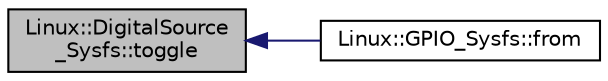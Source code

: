 digraph "Linux::DigitalSource_Sysfs::toggle"
{
 // INTERACTIVE_SVG=YES
  edge [fontname="Helvetica",fontsize="10",labelfontname="Helvetica",labelfontsize="10"];
  node [fontname="Helvetica",fontsize="10",shape=record];
  rankdir="LR";
  Node1 [label="Linux::DigitalSource\l_Sysfs::toggle",height=0.2,width=0.4,color="black", fillcolor="grey75", style="filled", fontcolor="black"];
  Node1 -> Node2 [dir="back",color="midnightblue",fontsize="10",style="solid",fontname="Helvetica"];
  Node2 [label="Linux::GPIO_Sysfs::from",height=0.2,width=0.4,color="black", fillcolor="white", style="filled",URL="$classLinux_1_1GPIO__Sysfs.html#a0c235d2bcf738fa71b41d48384e32aec"];
}
